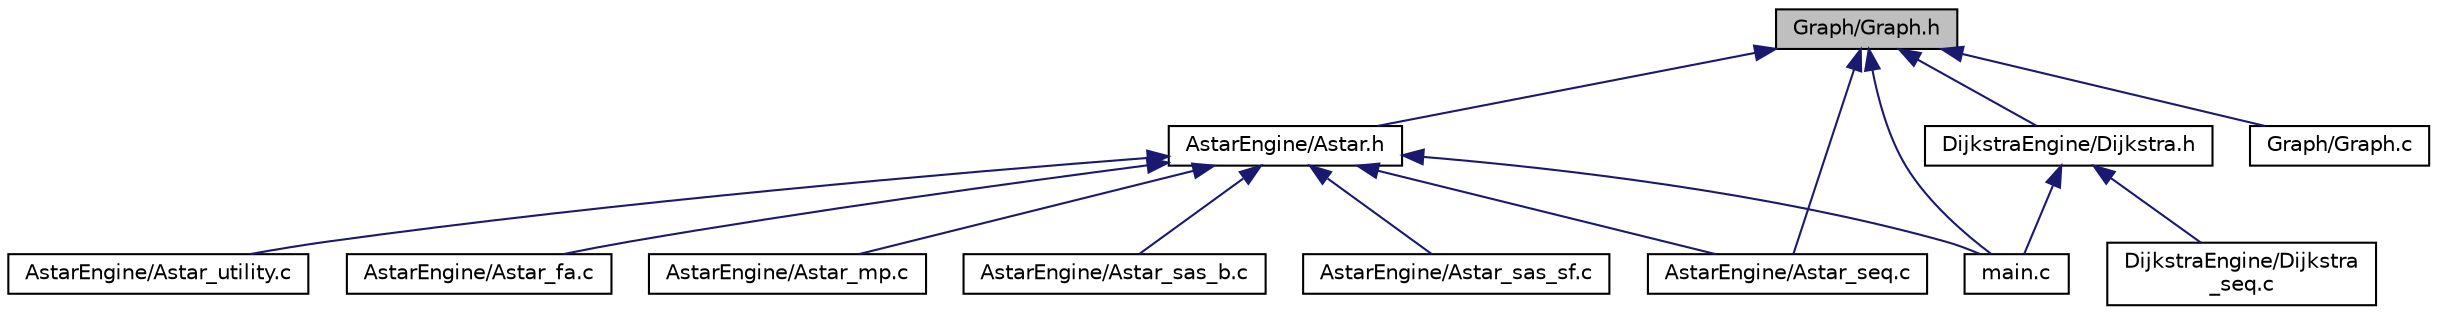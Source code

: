 digraph "Graph/Graph.h"
{
 // LATEX_PDF_SIZE
  edge [fontname="Helvetica",fontsize="10",labelfontname="Helvetica",labelfontsize="10"];
  node [fontname="Helvetica",fontsize="10",shape=record];
  Node1 [label="Graph/Graph.h",height=0.2,width=0.4,color="black", fillcolor="grey75", style="filled", fontcolor="black",tooltip=" "];
  Node1 -> Node2 [dir="back",color="midnightblue",fontsize="10",style="solid",fontname="Helvetica"];
  Node2 [label="AstarEngine/Astar.h",height=0.2,width=0.4,color="black", fillcolor="white", style="filled",URL="$Astar_8h.html",tooltip=" "];
  Node2 -> Node3 [dir="back",color="midnightblue",fontsize="10",style="solid",fontname="Helvetica"];
  Node3 [label="AstarEngine/Astar_fa.c",height=0.2,width=0.4,color="black", fillcolor="white", style="filled",URL="$Astar__fa_8c.html",tooltip=" "];
  Node2 -> Node4 [dir="back",color="midnightblue",fontsize="10",style="solid",fontname="Helvetica"];
  Node4 [label="AstarEngine/Astar_mp.c",height=0.2,width=0.4,color="black", fillcolor="white", style="filled",URL="$Astar__mp_8c.html",tooltip=" "];
  Node2 -> Node5 [dir="back",color="midnightblue",fontsize="10",style="solid",fontname="Helvetica"];
  Node5 [label="AstarEngine/Astar_sas_b.c",height=0.2,width=0.4,color="black", fillcolor="white", style="filled",URL="$Astar__sas__b_8c.html",tooltip=" "];
  Node2 -> Node6 [dir="back",color="midnightblue",fontsize="10",style="solid",fontname="Helvetica"];
  Node6 [label="AstarEngine/Astar_sas_sf.c",height=0.2,width=0.4,color="black", fillcolor="white", style="filled",URL="$Astar__sas__sf_8c.html",tooltip=" "];
  Node2 -> Node7 [dir="back",color="midnightblue",fontsize="10",style="solid",fontname="Helvetica"];
  Node7 [label="AstarEngine/Astar_seq.c",height=0.2,width=0.4,color="black", fillcolor="white", style="filled",URL="$Astar__seq_8c.html",tooltip=" "];
  Node2 -> Node8 [dir="back",color="midnightblue",fontsize="10",style="solid",fontname="Helvetica"];
  Node8 [label="AstarEngine/Astar_utility.c",height=0.2,width=0.4,color="black", fillcolor="white", style="filled",URL="$Astar__utility_8c.html",tooltip=" "];
  Node2 -> Node9 [dir="back",color="midnightblue",fontsize="10",style="solid",fontname="Helvetica"];
  Node9 [label="main.c",height=0.2,width=0.4,color="black", fillcolor="white", style="filled",URL="$main_8c.html",tooltip=" "];
  Node1 -> Node7 [dir="back",color="midnightblue",fontsize="10",style="solid",fontname="Helvetica"];
  Node1 -> Node10 [dir="back",color="midnightblue",fontsize="10",style="solid",fontname="Helvetica"];
  Node10 [label="DijkstraEngine/Dijkstra.h",height=0.2,width=0.4,color="black", fillcolor="white", style="filled",URL="$Dijkstra_8h.html",tooltip=" "];
  Node10 -> Node11 [dir="back",color="midnightblue",fontsize="10",style="solid",fontname="Helvetica"];
  Node11 [label="DijkstraEngine/Dijkstra\l_seq.c",height=0.2,width=0.4,color="black", fillcolor="white", style="filled",URL="$Dijkstra__seq_8c.html",tooltip=" "];
  Node10 -> Node9 [dir="back",color="midnightblue",fontsize="10",style="solid",fontname="Helvetica"];
  Node1 -> Node12 [dir="back",color="midnightblue",fontsize="10",style="solid",fontname="Helvetica"];
  Node12 [label="Graph/Graph.c",height=0.2,width=0.4,color="black", fillcolor="white", style="filled",URL="$Graph_8c.html",tooltip=" "];
  Node1 -> Node9 [dir="back",color="midnightblue",fontsize="10",style="solid",fontname="Helvetica"];
}
